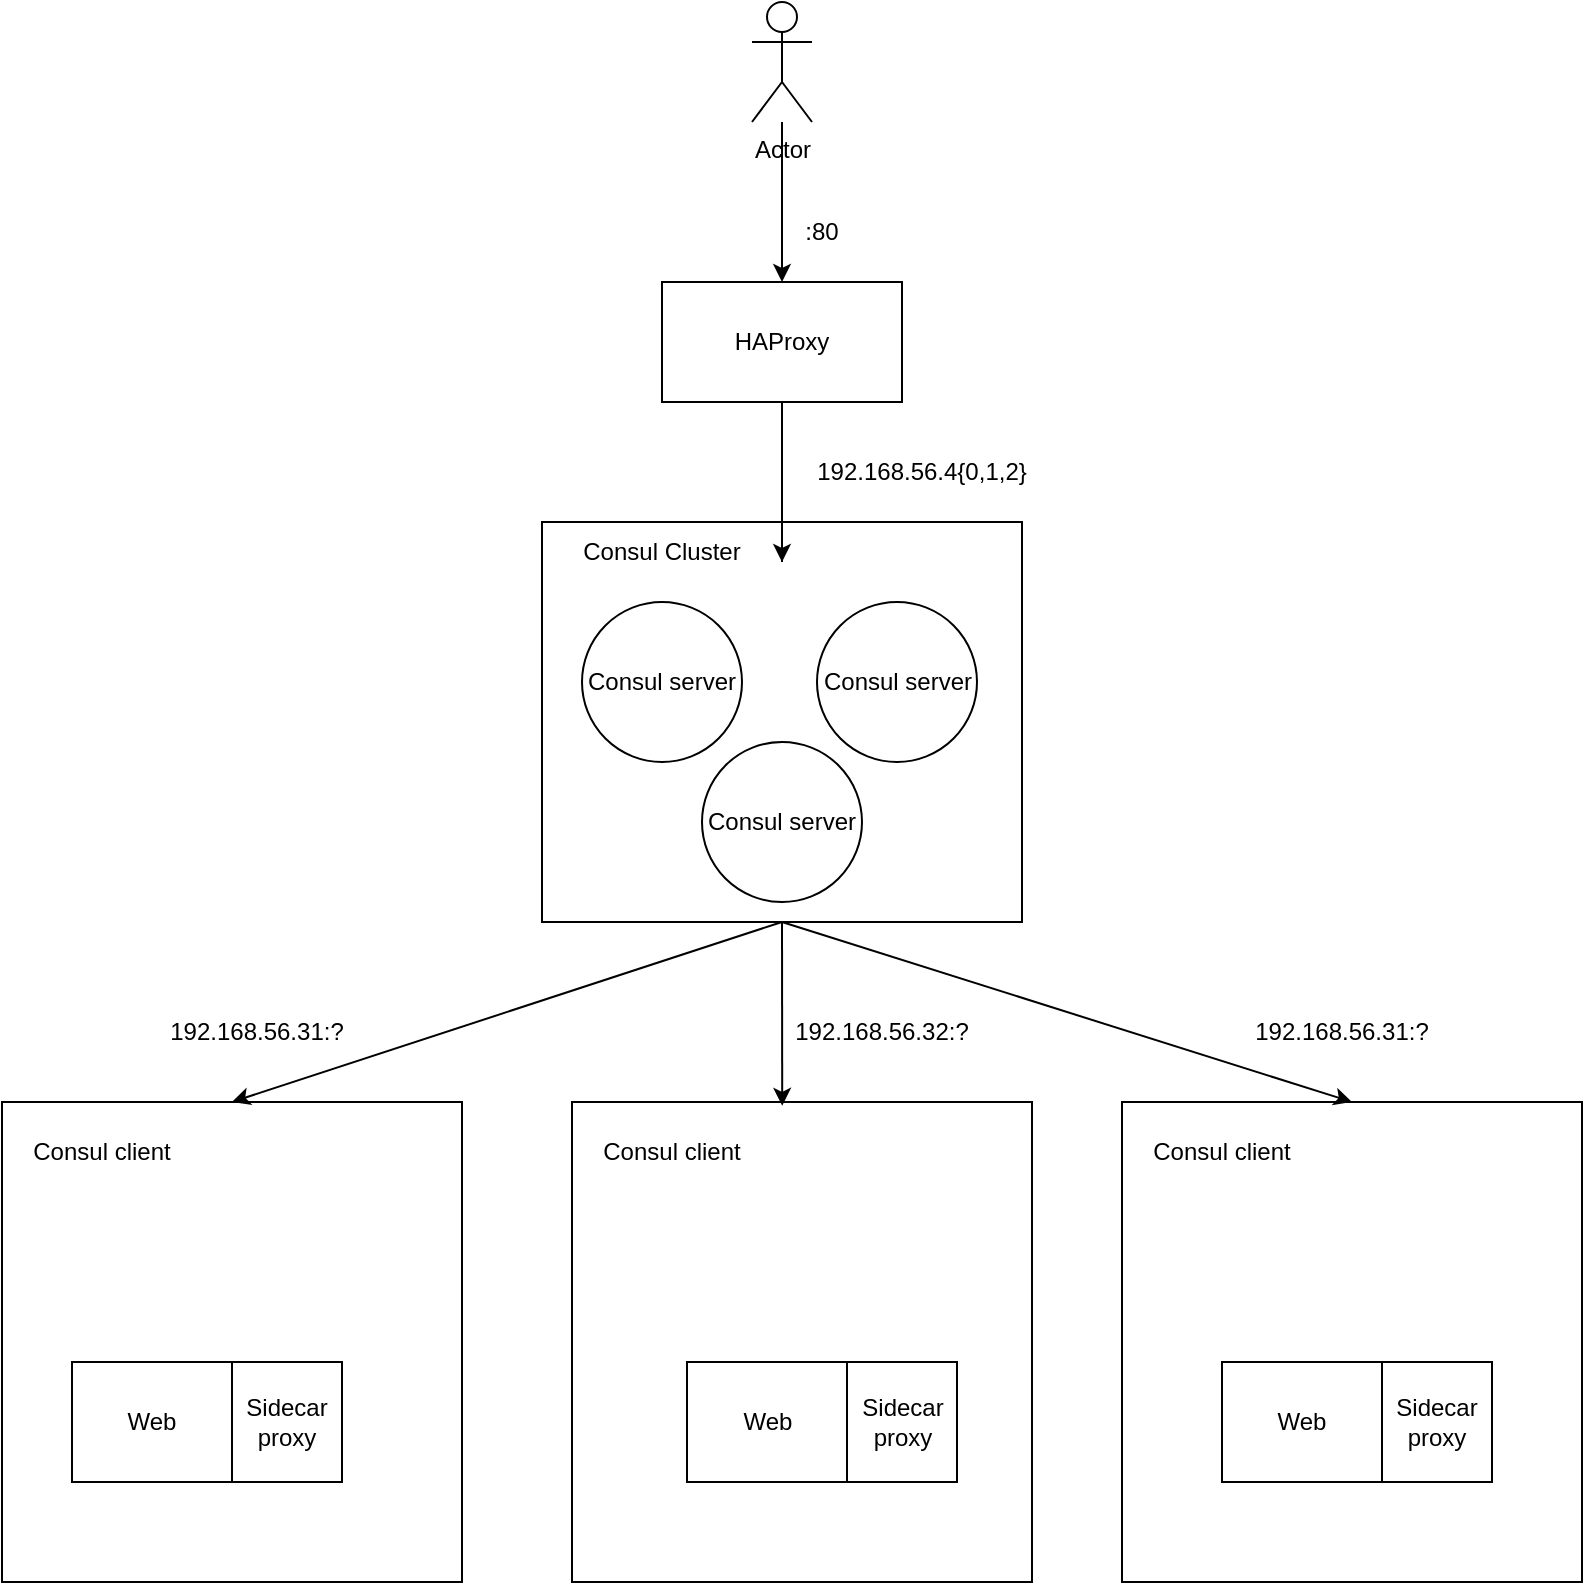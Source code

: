 <mxfile version="20.3.2" type="device"><diagram id="bMQIOVsdeZ9ORwWn5fkI" name="Page-1"><mxGraphModel dx="1348" dy="1891" grid="1" gridSize="10" guides="1" tooltips="1" connect="1" arrows="1" fold="1" page="1" pageScale="1" pageWidth="850" pageHeight="1100" background="#FFFFFF" math="0" shadow="0"><root><mxCell id="0"/><mxCell id="1" parent="0"/><mxCell id="EQ0r1zm8YcNJPcUIa2CK-1" value="Web" style="rounded=0;whiteSpace=wrap;html=1;" vertex="1" parent="1"><mxGeometry x="85" y="580" width="80" height="60" as="geometry"/></mxCell><mxCell id="EQ0r1zm8YcNJPcUIa2CK-6" value="Sidecar proxy" style="rounded=0;whiteSpace=wrap;html=1;" vertex="1" parent="1"><mxGeometry x="165" y="580" width="55" height="60" as="geometry"/></mxCell><mxCell id="EQ0r1zm8YcNJPcUIa2CK-7" value="" style="rounded=0;whiteSpace=wrap;html=1;fillColor=none;" vertex="1" parent="1"><mxGeometry x="50" y="450" width="230" height="240" as="geometry"/></mxCell><mxCell id="EQ0r1zm8YcNJPcUIa2CK-8" value="Web" style="rounded=0;whiteSpace=wrap;html=1;" vertex="1" parent="1"><mxGeometry x="392.5" y="580" width="80" height="60" as="geometry"/></mxCell><mxCell id="EQ0r1zm8YcNJPcUIa2CK-9" value="Sidecar proxy" style="rounded=0;whiteSpace=wrap;html=1;" vertex="1" parent="1"><mxGeometry x="472.5" y="580" width="55" height="60" as="geometry"/></mxCell><mxCell id="EQ0r1zm8YcNJPcUIa2CK-10" value="Web" style="rounded=0;whiteSpace=wrap;html=1;" vertex="1" parent="1"><mxGeometry x="660" y="580" width="80" height="60" as="geometry"/></mxCell><mxCell id="EQ0r1zm8YcNJPcUIa2CK-11" value="Sidecar proxy" style="rounded=0;whiteSpace=wrap;html=1;" vertex="1" parent="1"><mxGeometry x="740" y="580" width="55" height="60" as="geometry"/></mxCell><mxCell id="EQ0r1zm8YcNJPcUIa2CK-12" value="Consul client" style="text;html=1;strokeColor=none;fillColor=none;align=center;verticalAlign=middle;whiteSpace=wrap;rounded=0;" vertex="1" parent="1"><mxGeometry x="50" y="460" width="100" height="30" as="geometry"/></mxCell><mxCell id="EQ0r1zm8YcNJPcUIa2CK-13" value="" style="rounded=0;whiteSpace=wrap;html=1;fillColor=none;" vertex="1" parent="1"><mxGeometry x="335" y="450" width="230" height="240" as="geometry"/></mxCell><mxCell id="EQ0r1zm8YcNJPcUIa2CK-14" value="" style="rounded=0;whiteSpace=wrap;html=1;fillColor=none;" vertex="1" parent="1"><mxGeometry x="610" y="450" width="230" height="240" as="geometry"/></mxCell><mxCell id="EQ0r1zm8YcNJPcUIa2CK-16" value="Consul client" style="text;html=1;strokeColor=none;fillColor=none;align=center;verticalAlign=middle;whiteSpace=wrap;rounded=0;" vertex="1" parent="1"><mxGeometry x="335" y="460" width="100" height="30" as="geometry"/></mxCell><mxCell id="EQ0r1zm8YcNJPcUIa2CK-17" value="Consul client" style="text;html=1;strokeColor=none;fillColor=none;align=center;verticalAlign=middle;whiteSpace=wrap;rounded=0;" vertex="1" parent="1"><mxGeometry x="610" y="460" width="100" height="30" as="geometry"/></mxCell><mxCell id="EQ0r1zm8YcNJPcUIa2CK-19" value="Consul server" style="ellipse;whiteSpace=wrap;html=1;aspect=fixed;fillColor=none;" vertex="1" parent="1"><mxGeometry x="340" y="200" width="80" height="80" as="geometry"/></mxCell><mxCell id="EQ0r1zm8YcNJPcUIa2CK-20" value="Consul server" style="ellipse;whiteSpace=wrap;html=1;aspect=fixed;fillColor=none;" vertex="1" parent="1"><mxGeometry x="400" y="270" width="80" height="80" as="geometry"/></mxCell><mxCell id="EQ0r1zm8YcNJPcUIa2CK-21" value="Consul server" style="ellipse;whiteSpace=wrap;html=1;aspect=fixed;fillColor=none;" vertex="1" parent="1"><mxGeometry x="457.5" y="200" width="80" height="80" as="geometry"/></mxCell><mxCell id="EQ0r1zm8YcNJPcUIa2CK-23" value="" style="rounded=0;whiteSpace=wrap;html=1;fillColor=none;" vertex="1" parent="1"><mxGeometry x="320" y="160" width="240" height="200" as="geometry"/></mxCell><mxCell id="EQ0r1zm8YcNJPcUIa2CK-24" value="&lt;div&gt;Consul Cluster&lt;/div&gt;" style="text;html=1;strokeColor=none;fillColor=none;align=center;verticalAlign=middle;whiteSpace=wrap;rounded=0;" vertex="1" parent="1"><mxGeometry x="320" y="160" width="120" height="30" as="geometry"/></mxCell><mxCell id="EQ0r1zm8YcNJPcUIa2CK-26" value="HAProxy" style="rounded=0;whiteSpace=wrap;html=1;fillColor=default;" vertex="1" parent="1"><mxGeometry x="380" y="40" width="120" height="60" as="geometry"/></mxCell><mxCell id="EQ0r1zm8YcNJPcUIa2CK-28" value="Actor" style="shape=umlActor;verticalLabelPosition=bottom;verticalAlign=top;html=1;outlineConnect=0;fillColor=default;" vertex="1" parent="1"><mxGeometry x="425" y="-100" width="30" height="60" as="geometry"/></mxCell><mxCell id="EQ0r1zm8YcNJPcUIa2CK-30" value="" style="endArrow=classic;html=1;rounded=0;entryX=0.5;entryY=0;entryDx=0;entryDy=0;" edge="1" parent="1" source="EQ0r1zm8YcNJPcUIa2CK-28" target="EQ0r1zm8YcNJPcUIa2CK-26"><mxGeometry width="50" height="50" relative="1" as="geometry"><mxPoint x="400" y="260" as="sourcePoint"/><mxPoint x="450" y="210" as="targetPoint"/></mxGeometry></mxCell><mxCell id="EQ0r1zm8YcNJPcUIa2CK-31" value=":80" style="text;html=1;strokeColor=none;fillColor=none;align=center;verticalAlign=middle;whiteSpace=wrap;rounded=0;" vertex="1" parent="1"><mxGeometry x="430" width="60" height="30" as="geometry"/></mxCell><mxCell id="EQ0r1zm8YcNJPcUIa2CK-33" value="" style="endArrow=classic;html=1;rounded=0;" edge="1" parent="1" source="EQ0r1zm8YcNJPcUIa2CK-26"><mxGeometry width="50" height="50" relative="1" as="geometry"><mxPoint x="400" y="260" as="sourcePoint"/><mxPoint x="440" y="180" as="targetPoint"/><Array as="points"><mxPoint x="440" y="180"/><mxPoint x="440" y="160"/></Array></mxGeometry></mxCell><mxCell id="EQ0r1zm8YcNJPcUIa2CK-34" value="192.168.56.4{0,1,2}" style="text;html=1;strokeColor=none;fillColor=none;align=center;verticalAlign=middle;whiteSpace=wrap;rounded=0;" vertex="1" parent="1"><mxGeometry x="420" y="120" width="180" height="30" as="geometry"/></mxCell><mxCell id="EQ0r1zm8YcNJPcUIa2CK-35" value="" style="endArrow=classic;html=1;rounded=0;exitX=0.5;exitY=1;exitDx=0;exitDy=0;entryX=0.5;entryY=0;entryDx=0;entryDy=0;" edge="1" parent="1" source="EQ0r1zm8YcNJPcUIa2CK-23" target="EQ0r1zm8YcNJPcUIa2CK-7"><mxGeometry width="50" height="50" relative="1" as="geometry"><mxPoint x="400" y="320" as="sourcePoint"/><mxPoint x="450" y="270" as="targetPoint"/></mxGeometry></mxCell><mxCell id="EQ0r1zm8YcNJPcUIa2CK-36" value="" style="endArrow=classic;html=1;rounded=0;entryX=0.457;entryY=0.008;entryDx=0;entryDy=0;entryPerimeter=0;" edge="1" parent="1" target="EQ0r1zm8YcNJPcUIa2CK-13"><mxGeometry width="50" height="50" relative="1" as="geometry"><mxPoint x="440" y="360" as="sourcePoint"/><mxPoint x="205" y="410" as="targetPoint"/></mxGeometry></mxCell><mxCell id="EQ0r1zm8YcNJPcUIa2CK-37" value="" style="endArrow=classic;html=1;rounded=0;exitX=0.5;exitY=1;exitDx=0;exitDy=0;entryX=0.5;entryY=0;entryDx=0;entryDy=0;" edge="1" parent="1" source="EQ0r1zm8YcNJPcUIa2CK-23" target="EQ0r1zm8YcNJPcUIa2CK-14"><mxGeometry width="50" height="50" relative="1" as="geometry"><mxPoint x="460" y="390" as="sourcePoint"/><mxPoint x="215" y="420" as="targetPoint"/></mxGeometry></mxCell><mxCell id="EQ0r1zm8YcNJPcUIa2CK-38" value="192.168.56.31:?" style="text;html=1;strokeColor=none;fillColor=none;align=center;verticalAlign=middle;whiteSpace=wrap;rounded=0;" vertex="1" parent="1"><mxGeometry x="120" y="400" width="115" height="30" as="geometry"/></mxCell><mxCell id="EQ0r1zm8YcNJPcUIa2CK-39" value="192.168.56.32:?" style="text;html=1;strokeColor=none;fillColor=none;align=center;verticalAlign=middle;whiteSpace=wrap;rounded=0;" vertex="1" parent="1"><mxGeometry x="425" y="400" width="130" height="30" as="geometry"/></mxCell><mxCell id="EQ0r1zm8YcNJPcUIa2CK-40" value="192.168.56.31:?" style="text;html=1;strokeColor=none;fillColor=none;align=center;verticalAlign=middle;whiteSpace=wrap;rounded=0;" vertex="1" parent="1"><mxGeometry x="660" y="400" width="120" height="30" as="geometry"/></mxCell></root></mxGraphModel></diagram></mxfile>